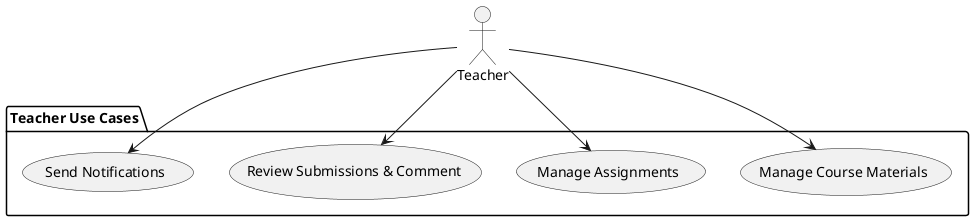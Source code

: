 @startuml TeacherUseCaseDiagram

' Define actor
actor Teacher

' Group use cases in a box
package "Teacher Use Cases" {
  usecase "Manage Course Materials" as UC8
  usecase "Manage Assignments" as UC9
  usecase "Review Submissions & Comment" as UC10
  usecase "Send Notifications" as UC11
}

' Relationships for Teacher
Teacher --> UC8
Teacher --> UC9
Teacher --> UC10
Teacher --> UC11

@enduml